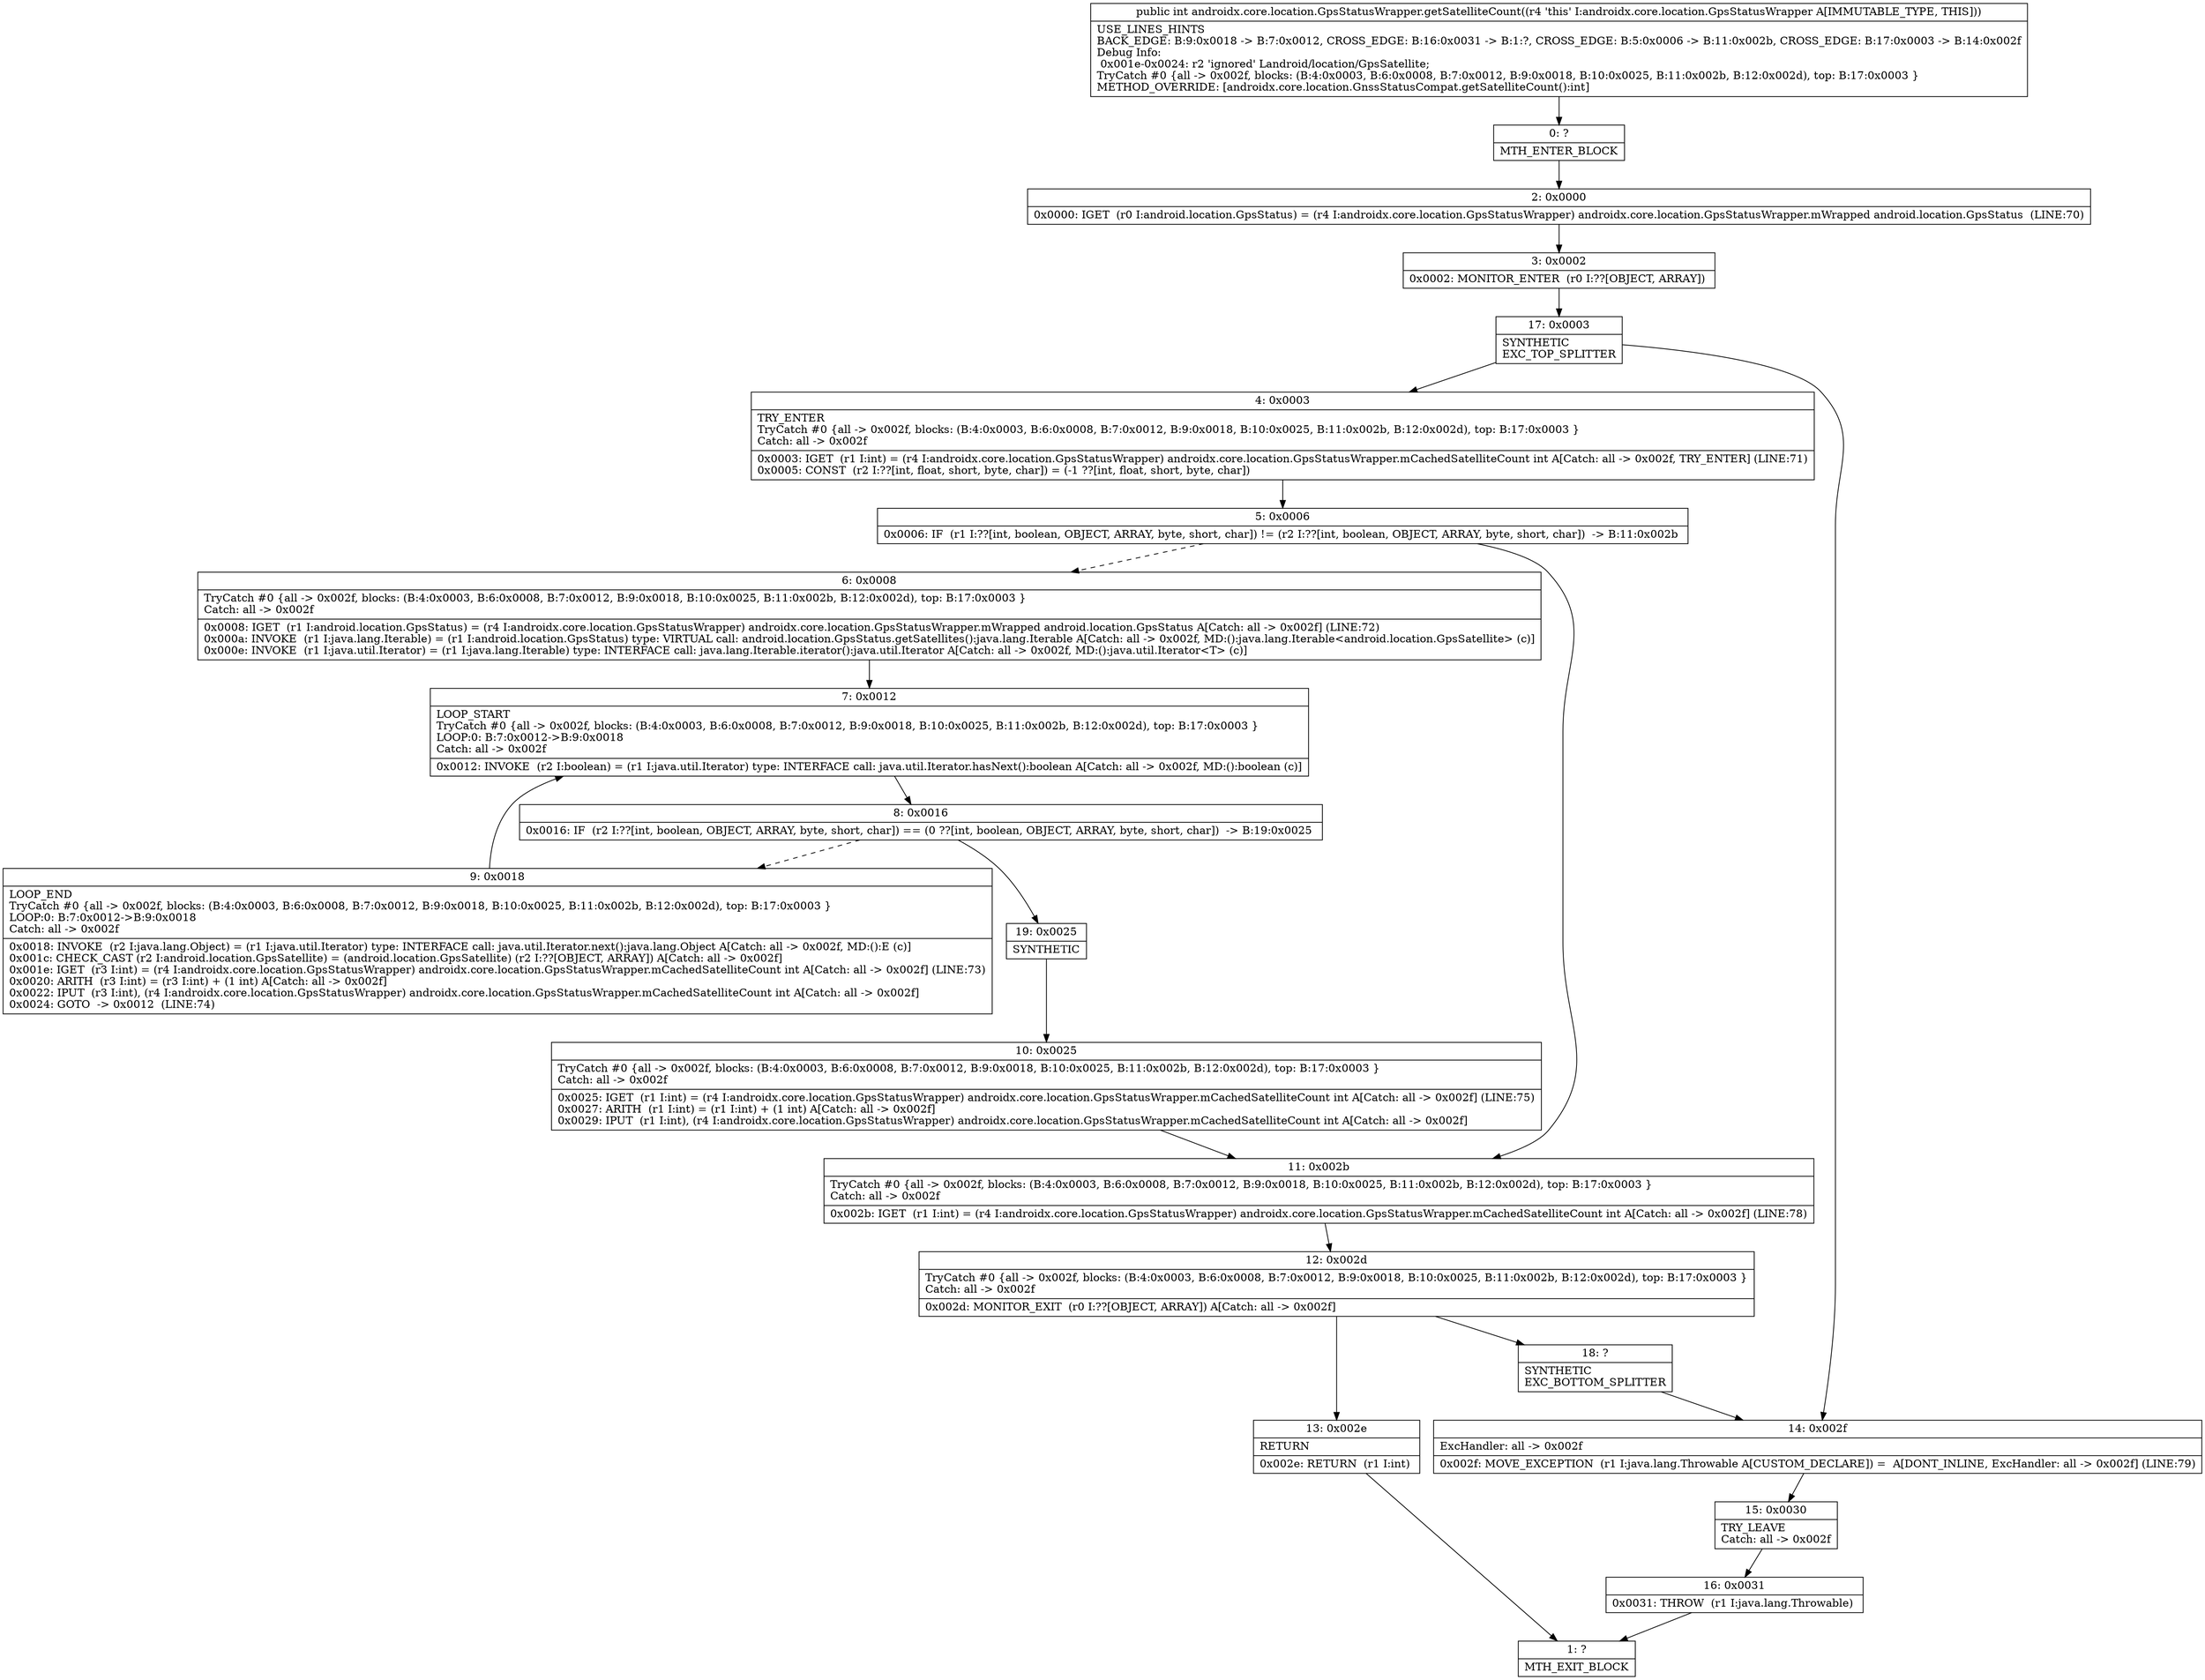 digraph "CFG forandroidx.core.location.GpsStatusWrapper.getSatelliteCount()I" {
Node_0 [shape=record,label="{0\:\ ?|MTH_ENTER_BLOCK\l}"];
Node_2 [shape=record,label="{2\:\ 0x0000|0x0000: IGET  (r0 I:android.location.GpsStatus) = (r4 I:androidx.core.location.GpsStatusWrapper) androidx.core.location.GpsStatusWrapper.mWrapped android.location.GpsStatus  (LINE:70)\l}"];
Node_3 [shape=record,label="{3\:\ 0x0002|0x0002: MONITOR_ENTER  (r0 I:??[OBJECT, ARRAY]) \l}"];
Node_17 [shape=record,label="{17\:\ 0x0003|SYNTHETIC\lEXC_TOP_SPLITTER\l}"];
Node_4 [shape=record,label="{4\:\ 0x0003|TRY_ENTER\lTryCatch #0 \{all \-\> 0x002f, blocks: (B:4:0x0003, B:6:0x0008, B:7:0x0012, B:9:0x0018, B:10:0x0025, B:11:0x002b, B:12:0x002d), top: B:17:0x0003 \}\lCatch: all \-\> 0x002f\l|0x0003: IGET  (r1 I:int) = (r4 I:androidx.core.location.GpsStatusWrapper) androidx.core.location.GpsStatusWrapper.mCachedSatelliteCount int A[Catch: all \-\> 0x002f, TRY_ENTER] (LINE:71)\l0x0005: CONST  (r2 I:??[int, float, short, byte, char]) = (\-1 ??[int, float, short, byte, char]) \l}"];
Node_5 [shape=record,label="{5\:\ 0x0006|0x0006: IF  (r1 I:??[int, boolean, OBJECT, ARRAY, byte, short, char]) != (r2 I:??[int, boolean, OBJECT, ARRAY, byte, short, char])  \-\> B:11:0x002b \l}"];
Node_6 [shape=record,label="{6\:\ 0x0008|TryCatch #0 \{all \-\> 0x002f, blocks: (B:4:0x0003, B:6:0x0008, B:7:0x0012, B:9:0x0018, B:10:0x0025, B:11:0x002b, B:12:0x002d), top: B:17:0x0003 \}\lCatch: all \-\> 0x002f\l|0x0008: IGET  (r1 I:android.location.GpsStatus) = (r4 I:androidx.core.location.GpsStatusWrapper) androidx.core.location.GpsStatusWrapper.mWrapped android.location.GpsStatus A[Catch: all \-\> 0x002f] (LINE:72)\l0x000a: INVOKE  (r1 I:java.lang.Iterable) = (r1 I:android.location.GpsStatus) type: VIRTUAL call: android.location.GpsStatus.getSatellites():java.lang.Iterable A[Catch: all \-\> 0x002f, MD:():java.lang.Iterable\<android.location.GpsSatellite\> (c)]\l0x000e: INVOKE  (r1 I:java.util.Iterator) = (r1 I:java.lang.Iterable) type: INTERFACE call: java.lang.Iterable.iterator():java.util.Iterator A[Catch: all \-\> 0x002f, MD:():java.util.Iterator\<T\> (c)]\l}"];
Node_7 [shape=record,label="{7\:\ 0x0012|LOOP_START\lTryCatch #0 \{all \-\> 0x002f, blocks: (B:4:0x0003, B:6:0x0008, B:7:0x0012, B:9:0x0018, B:10:0x0025, B:11:0x002b, B:12:0x002d), top: B:17:0x0003 \}\lLOOP:0: B:7:0x0012\-\>B:9:0x0018\lCatch: all \-\> 0x002f\l|0x0012: INVOKE  (r2 I:boolean) = (r1 I:java.util.Iterator) type: INTERFACE call: java.util.Iterator.hasNext():boolean A[Catch: all \-\> 0x002f, MD:():boolean (c)]\l}"];
Node_8 [shape=record,label="{8\:\ 0x0016|0x0016: IF  (r2 I:??[int, boolean, OBJECT, ARRAY, byte, short, char]) == (0 ??[int, boolean, OBJECT, ARRAY, byte, short, char])  \-\> B:19:0x0025 \l}"];
Node_9 [shape=record,label="{9\:\ 0x0018|LOOP_END\lTryCatch #0 \{all \-\> 0x002f, blocks: (B:4:0x0003, B:6:0x0008, B:7:0x0012, B:9:0x0018, B:10:0x0025, B:11:0x002b, B:12:0x002d), top: B:17:0x0003 \}\lLOOP:0: B:7:0x0012\-\>B:9:0x0018\lCatch: all \-\> 0x002f\l|0x0018: INVOKE  (r2 I:java.lang.Object) = (r1 I:java.util.Iterator) type: INTERFACE call: java.util.Iterator.next():java.lang.Object A[Catch: all \-\> 0x002f, MD:():E (c)]\l0x001c: CHECK_CAST (r2 I:android.location.GpsSatellite) = (android.location.GpsSatellite) (r2 I:??[OBJECT, ARRAY]) A[Catch: all \-\> 0x002f]\l0x001e: IGET  (r3 I:int) = (r4 I:androidx.core.location.GpsStatusWrapper) androidx.core.location.GpsStatusWrapper.mCachedSatelliteCount int A[Catch: all \-\> 0x002f] (LINE:73)\l0x0020: ARITH  (r3 I:int) = (r3 I:int) + (1 int) A[Catch: all \-\> 0x002f]\l0x0022: IPUT  (r3 I:int), (r4 I:androidx.core.location.GpsStatusWrapper) androidx.core.location.GpsStatusWrapper.mCachedSatelliteCount int A[Catch: all \-\> 0x002f]\l0x0024: GOTO  \-\> 0x0012  (LINE:74)\l}"];
Node_19 [shape=record,label="{19\:\ 0x0025|SYNTHETIC\l}"];
Node_10 [shape=record,label="{10\:\ 0x0025|TryCatch #0 \{all \-\> 0x002f, blocks: (B:4:0x0003, B:6:0x0008, B:7:0x0012, B:9:0x0018, B:10:0x0025, B:11:0x002b, B:12:0x002d), top: B:17:0x0003 \}\lCatch: all \-\> 0x002f\l|0x0025: IGET  (r1 I:int) = (r4 I:androidx.core.location.GpsStatusWrapper) androidx.core.location.GpsStatusWrapper.mCachedSatelliteCount int A[Catch: all \-\> 0x002f] (LINE:75)\l0x0027: ARITH  (r1 I:int) = (r1 I:int) + (1 int) A[Catch: all \-\> 0x002f]\l0x0029: IPUT  (r1 I:int), (r4 I:androidx.core.location.GpsStatusWrapper) androidx.core.location.GpsStatusWrapper.mCachedSatelliteCount int A[Catch: all \-\> 0x002f]\l}"];
Node_11 [shape=record,label="{11\:\ 0x002b|TryCatch #0 \{all \-\> 0x002f, blocks: (B:4:0x0003, B:6:0x0008, B:7:0x0012, B:9:0x0018, B:10:0x0025, B:11:0x002b, B:12:0x002d), top: B:17:0x0003 \}\lCatch: all \-\> 0x002f\l|0x002b: IGET  (r1 I:int) = (r4 I:androidx.core.location.GpsStatusWrapper) androidx.core.location.GpsStatusWrapper.mCachedSatelliteCount int A[Catch: all \-\> 0x002f] (LINE:78)\l}"];
Node_12 [shape=record,label="{12\:\ 0x002d|TryCatch #0 \{all \-\> 0x002f, blocks: (B:4:0x0003, B:6:0x0008, B:7:0x0012, B:9:0x0018, B:10:0x0025, B:11:0x002b, B:12:0x002d), top: B:17:0x0003 \}\lCatch: all \-\> 0x002f\l|0x002d: MONITOR_EXIT  (r0 I:??[OBJECT, ARRAY]) A[Catch: all \-\> 0x002f]\l}"];
Node_13 [shape=record,label="{13\:\ 0x002e|RETURN\l|0x002e: RETURN  (r1 I:int) \l}"];
Node_1 [shape=record,label="{1\:\ ?|MTH_EXIT_BLOCK\l}"];
Node_18 [shape=record,label="{18\:\ ?|SYNTHETIC\lEXC_BOTTOM_SPLITTER\l}"];
Node_14 [shape=record,label="{14\:\ 0x002f|ExcHandler: all \-\> 0x002f\l|0x002f: MOVE_EXCEPTION  (r1 I:java.lang.Throwable A[CUSTOM_DECLARE]) =  A[DONT_INLINE, ExcHandler: all \-\> 0x002f] (LINE:79)\l}"];
Node_15 [shape=record,label="{15\:\ 0x0030|TRY_LEAVE\lCatch: all \-\> 0x002f\l}"];
Node_16 [shape=record,label="{16\:\ 0x0031|0x0031: THROW  (r1 I:java.lang.Throwable) \l}"];
MethodNode[shape=record,label="{public int androidx.core.location.GpsStatusWrapper.getSatelliteCount((r4 'this' I:androidx.core.location.GpsStatusWrapper A[IMMUTABLE_TYPE, THIS]))  | USE_LINES_HINTS\lBACK_EDGE: B:9:0x0018 \-\> B:7:0x0012, CROSS_EDGE: B:16:0x0031 \-\> B:1:?, CROSS_EDGE: B:5:0x0006 \-\> B:11:0x002b, CROSS_EDGE: B:17:0x0003 \-\> B:14:0x002f\lDebug Info:\l  0x001e\-0x0024: r2 'ignored' Landroid\/location\/GpsSatellite;\lTryCatch #0 \{all \-\> 0x002f, blocks: (B:4:0x0003, B:6:0x0008, B:7:0x0012, B:9:0x0018, B:10:0x0025, B:11:0x002b, B:12:0x002d), top: B:17:0x0003 \}\lMETHOD_OVERRIDE: [androidx.core.location.GnssStatusCompat.getSatelliteCount():int]\l}"];
MethodNode -> Node_0;Node_0 -> Node_2;
Node_2 -> Node_3;
Node_3 -> Node_17;
Node_17 -> Node_4;
Node_17 -> Node_14;
Node_4 -> Node_5;
Node_5 -> Node_6[style=dashed];
Node_5 -> Node_11;
Node_6 -> Node_7;
Node_7 -> Node_8;
Node_8 -> Node_9[style=dashed];
Node_8 -> Node_19;
Node_9 -> Node_7;
Node_19 -> Node_10;
Node_10 -> Node_11;
Node_11 -> Node_12;
Node_12 -> Node_13;
Node_12 -> Node_18;
Node_13 -> Node_1;
Node_18 -> Node_14;
Node_14 -> Node_15;
Node_15 -> Node_16;
Node_16 -> Node_1;
}

